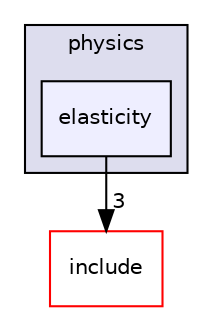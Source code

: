 digraph "source/physics/elasticity" {
  compound=true
  node [ fontsize="10", fontname="Helvetica"];
  edge [ labelfontsize="10", labelfontname="Helvetica"];
  subgraph clusterdir_0bb6fb3955098fc73677280bd611af3b {
    graph [ bgcolor="#ddddee", pencolor="black", label="physics" fontname="Helvetica", fontsize="10", URL="dir_0bb6fb3955098fc73677280bd611af3b.html"]
  dir_f215eb141b500f4fd01e0bf94bafbb14 [shape=box, label="elasticity", style="filled", fillcolor="#eeeeff", pencolor="black", URL="dir_f215eb141b500f4fd01e0bf94bafbb14.html"];
  }
  dir_d44c64559bbebec7f509842c48db8b23 [shape=box label="include" fillcolor="white" style="filled" color="red" URL="dir_d44c64559bbebec7f509842c48db8b23.html"];
  dir_f215eb141b500f4fd01e0bf94bafbb14->dir_d44c64559bbebec7f509842c48db8b23 [headlabel="3", labeldistance=1.5 headhref="dir_000062_000004.html"];
}
